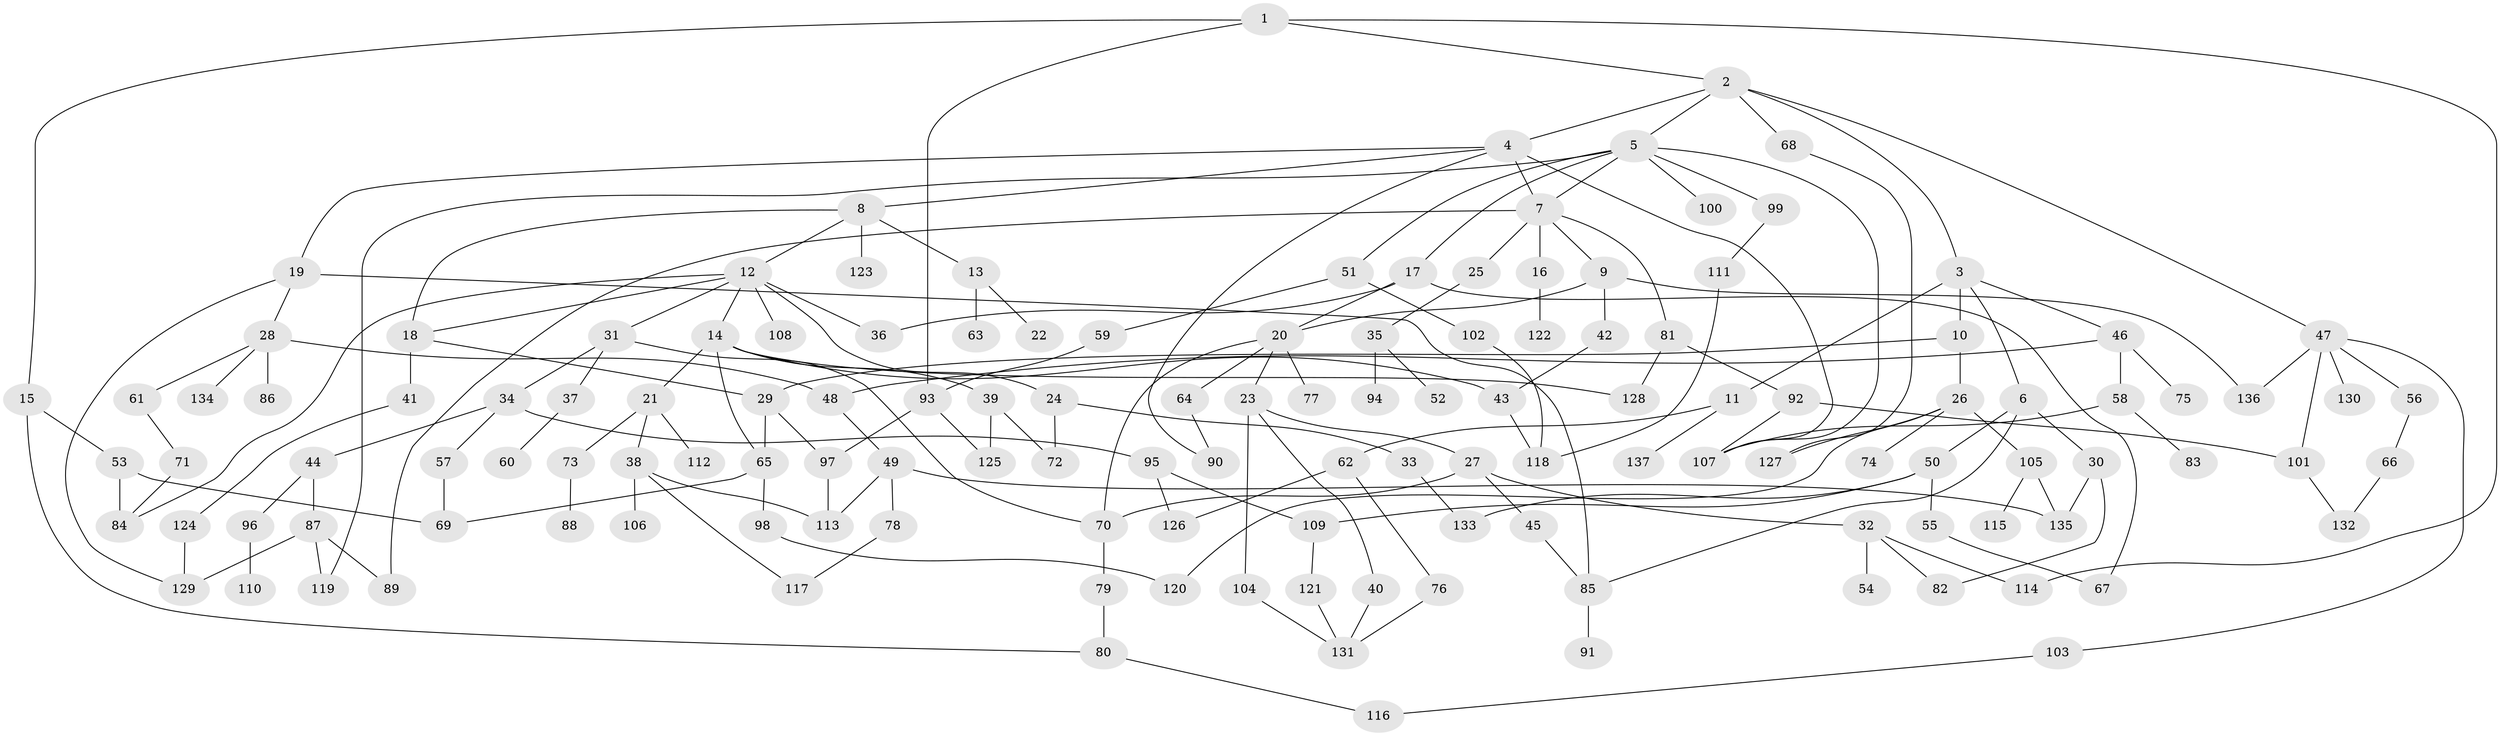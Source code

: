 // Generated by graph-tools (version 1.1) at 2025/25/03/09/25 03:25:26]
// undirected, 137 vertices, 188 edges
graph export_dot {
graph [start="1"]
  node [color=gray90,style=filled];
  1;
  2;
  3;
  4;
  5;
  6;
  7;
  8;
  9;
  10;
  11;
  12;
  13;
  14;
  15;
  16;
  17;
  18;
  19;
  20;
  21;
  22;
  23;
  24;
  25;
  26;
  27;
  28;
  29;
  30;
  31;
  32;
  33;
  34;
  35;
  36;
  37;
  38;
  39;
  40;
  41;
  42;
  43;
  44;
  45;
  46;
  47;
  48;
  49;
  50;
  51;
  52;
  53;
  54;
  55;
  56;
  57;
  58;
  59;
  60;
  61;
  62;
  63;
  64;
  65;
  66;
  67;
  68;
  69;
  70;
  71;
  72;
  73;
  74;
  75;
  76;
  77;
  78;
  79;
  80;
  81;
  82;
  83;
  84;
  85;
  86;
  87;
  88;
  89;
  90;
  91;
  92;
  93;
  94;
  95;
  96;
  97;
  98;
  99;
  100;
  101;
  102;
  103;
  104;
  105;
  106;
  107;
  108;
  109;
  110;
  111;
  112;
  113;
  114;
  115;
  116;
  117;
  118;
  119;
  120;
  121;
  122;
  123;
  124;
  125;
  126;
  127;
  128;
  129;
  130;
  131;
  132;
  133;
  134;
  135;
  136;
  137;
  1 -- 2;
  1 -- 15;
  1 -- 93;
  1 -- 114;
  2 -- 3;
  2 -- 4;
  2 -- 5;
  2 -- 47;
  2 -- 68;
  3 -- 6;
  3 -- 10;
  3 -- 11;
  3 -- 46;
  4 -- 7;
  4 -- 8;
  4 -- 19;
  4 -- 107;
  4 -- 90;
  5 -- 17;
  5 -- 51;
  5 -- 99;
  5 -- 100;
  5 -- 119;
  5 -- 107;
  5 -- 7;
  6 -- 30;
  6 -- 50;
  6 -- 85;
  7 -- 9;
  7 -- 16;
  7 -- 25;
  7 -- 81;
  7 -- 89;
  8 -- 12;
  8 -- 13;
  8 -- 123;
  8 -- 18;
  9 -- 20;
  9 -- 42;
  9 -- 136;
  10 -- 26;
  10 -- 29;
  11 -- 62;
  11 -- 137;
  12 -- 14;
  12 -- 18;
  12 -- 24;
  12 -- 31;
  12 -- 108;
  12 -- 36;
  12 -- 84;
  13 -- 22;
  13 -- 63;
  14 -- 21;
  14 -- 39;
  14 -- 128;
  14 -- 43;
  14 -- 65;
  15 -- 53;
  15 -- 80;
  16 -- 122;
  17 -- 36;
  17 -- 67;
  17 -- 20;
  18 -- 41;
  18 -- 29;
  19 -- 28;
  19 -- 129;
  19 -- 85;
  20 -- 23;
  20 -- 64;
  20 -- 77;
  20 -- 70;
  21 -- 38;
  21 -- 73;
  21 -- 112;
  23 -- 27;
  23 -- 40;
  23 -- 104;
  24 -- 33;
  24 -- 72;
  25 -- 35;
  26 -- 74;
  26 -- 105;
  26 -- 127;
  26 -- 120;
  27 -- 32;
  27 -- 45;
  27 -- 70;
  28 -- 48;
  28 -- 61;
  28 -- 86;
  28 -- 134;
  29 -- 65;
  29 -- 97;
  30 -- 82;
  30 -- 135;
  31 -- 34;
  31 -- 37;
  31 -- 70;
  32 -- 54;
  32 -- 82;
  32 -- 114;
  33 -- 133;
  34 -- 44;
  34 -- 57;
  34 -- 95;
  35 -- 52;
  35 -- 94;
  37 -- 60;
  38 -- 106;
  38 -- 117;
  38 -- 113;
  39 -- 72;
  39 -- 125;
  40 -- 131;
  41 -- 124;
  42 -- 43;
  43 -- 118;
  44 -- 87;
  44 -- 96;
  45 -- 85;
  46 -- 58;
  46 -- 75;
  46 -- 48;
  47 -- 56;
  47 -- 101;
  47 -- 103;
  47 -- 130;
  47 -- 136;
  48 -- 49;
  49 -- 78;
  49 -- 113;
  49 -- 135;
  50 -- 55;
  50 -- 133;
  50 -- 109;
  51 -- 59;
  51 -- 102;
  53 -- 69;
  53 -- 84;
  55 -- 67;
  56 -- 66;
  57 -- 69;
  58 -- 83;
  58 -- 107;
  59 -- 93;
  61 -- 71;
  62 -- 76;
  62 -- 126;
  64 -- 90;
  65 -- 98;
  65 -- 69;
  66 -- 132;
  68 -- 127;
  70 -- 79;
  71 -- 84;
  73 -- 88;
  76 -- 131;
  78 -- 117;
  79 -- 80;
  80 -- 116;
  81 -- 92;
  81 -- 128;
  85 -- 91;
  87 -- 129;
  87 -- 89;
  87 -- 119;
  92 -- 101;
  92 -- 107;
  93 -- 97;
  93 -- 125;
  95 -- 109;
  95 -- 126;
  96 -- 110;
  97 -- 113;
  98 -- 120;
  99 -- 111;
  101 -- 132;
  102 -- 118;
  103 -- 116;
  104 -- 131;
  105 -- 115;
  105 -- 135;
  109 -- 121;
  111 -- 118;
  121 -- 131;
  124 -- 129;
}
